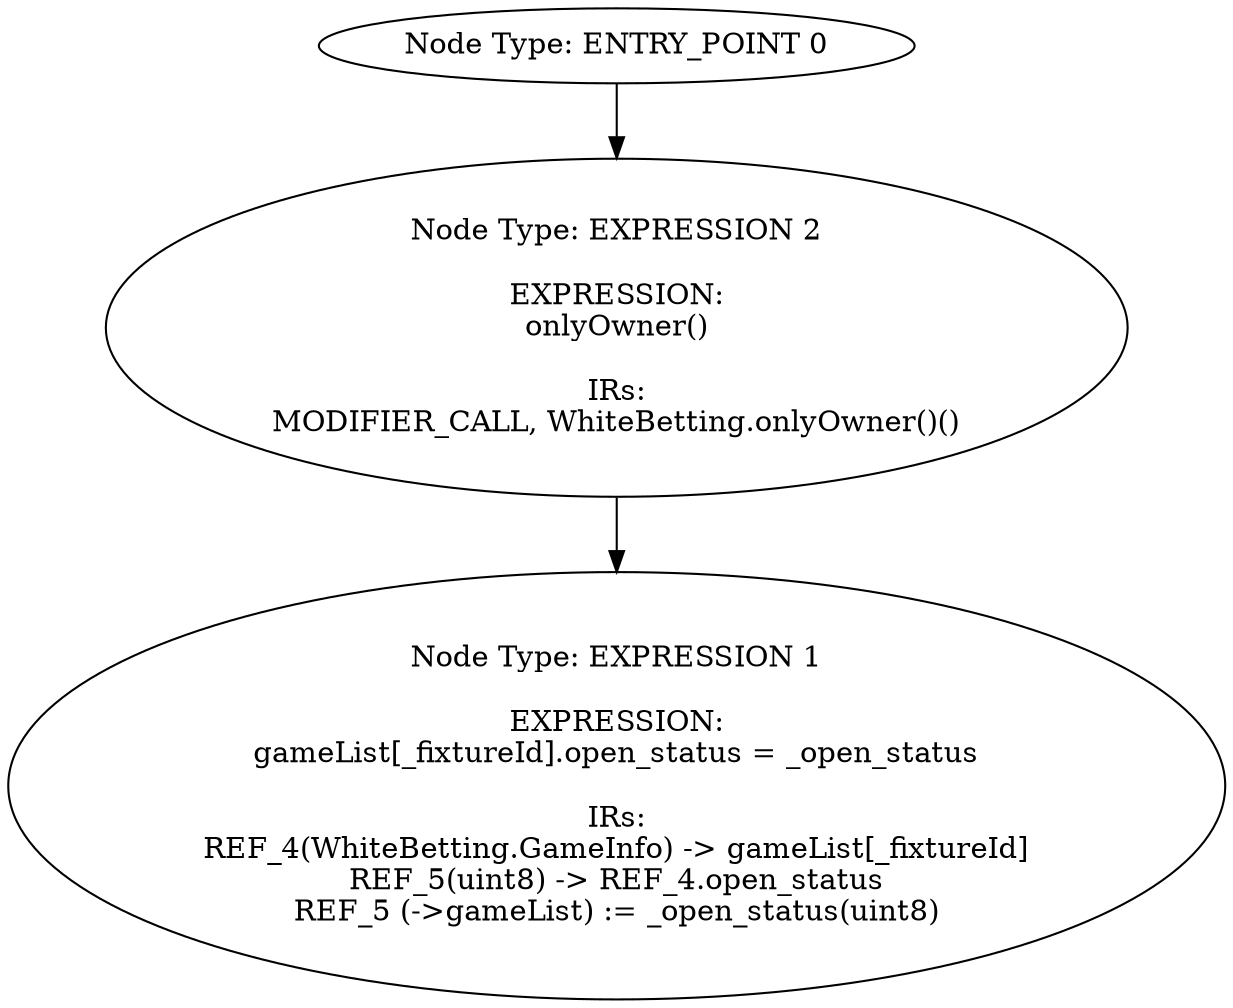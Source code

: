 digraph{
0[label="Node Type: ENTRY_POINT 0
"];
0->2;
1[label="Node Type: EXPRESSION 1

EXPRESSION:
gameList[_fixtureId].open_status = _open_status

IRs:
REF_4(WhiteBetting.GameInfo) -> gameList[_fixtureId]
REF_5(uint8) -> REF_4.open_status
REF_5 (->gameList) := _open_status(uint8)"];
2[label="Node Type: EXPRESSION 2

EXPRESSION:
onlyOwner()

IRs:
MODIFIER_CALL, WhiteBetting.onlyOwner()()"];
2->1;
}
